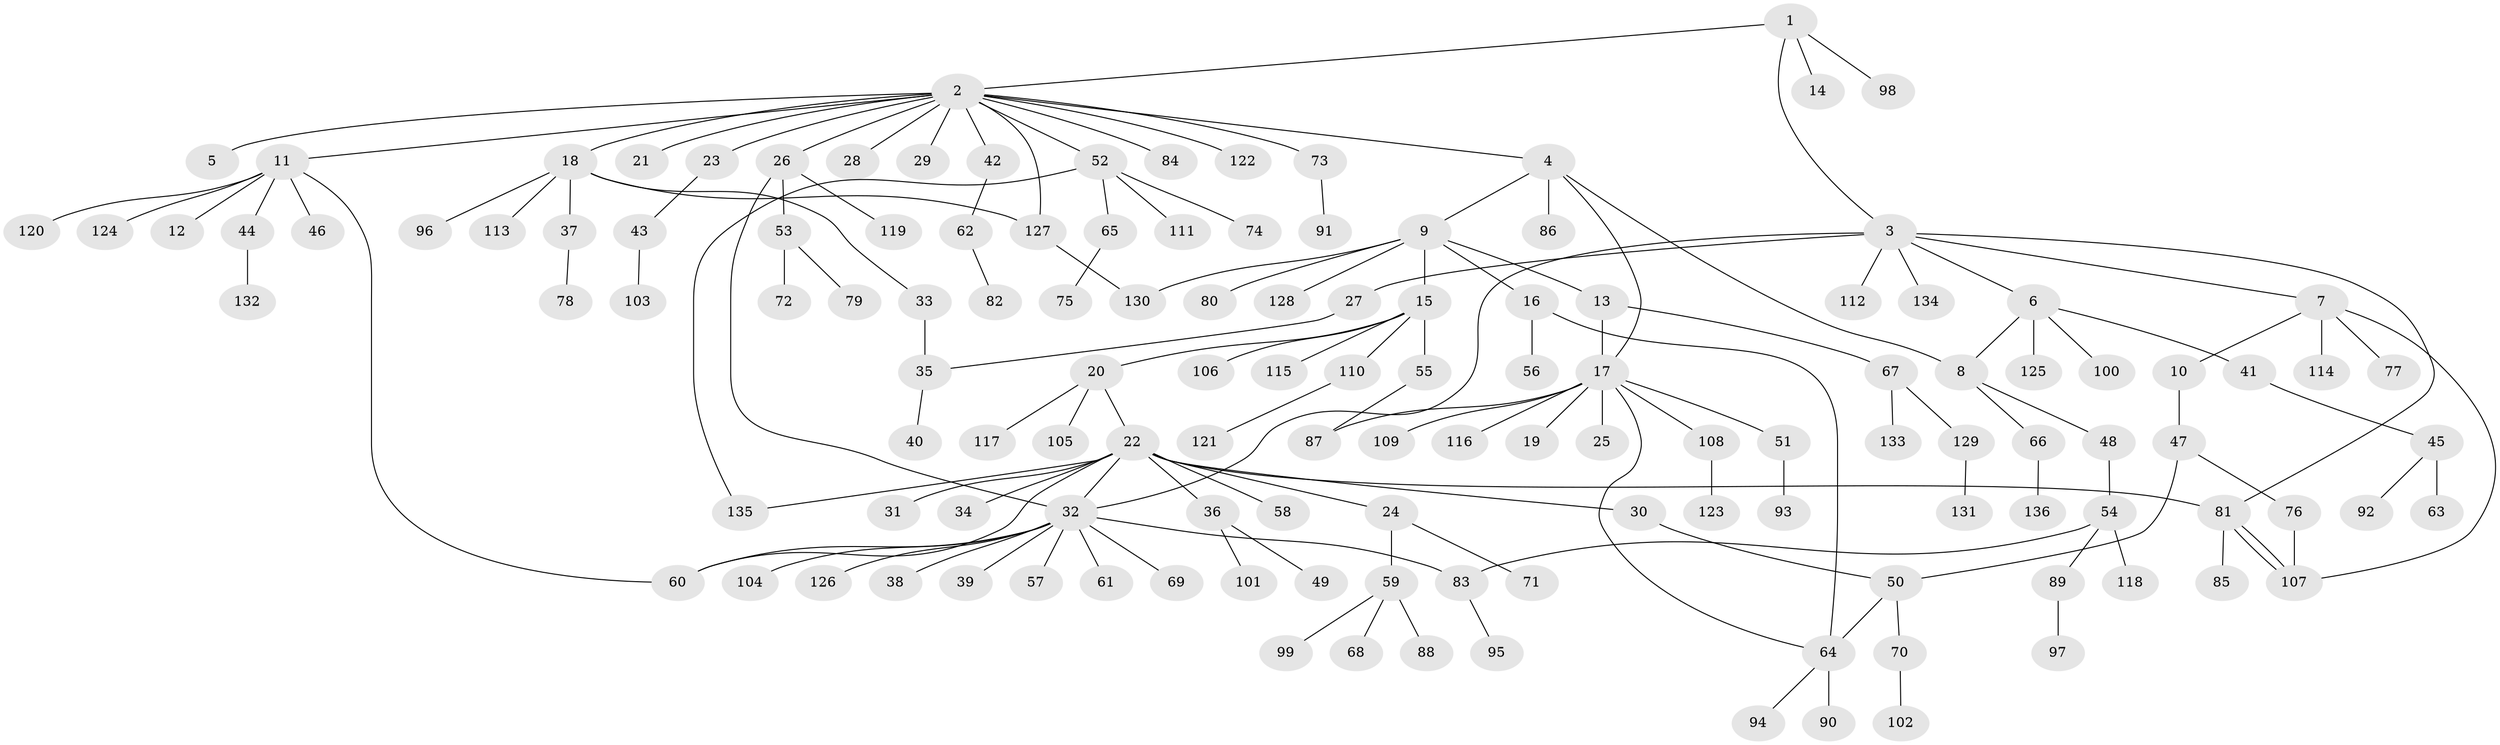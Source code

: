 // coarse degree distribution, {3: 0.09090909090909091, 15: 0.010101010101010102, 10: 0.020202020202020204, 4: 0.06060606060606061, 1: 0.5454545454545454, 8: 0.010101010101010102, 6: 0.020202020202020204, 5: 0.020202020202020204, 9: 0.010101010101010102, 2: 0.20202020202020202, 11: 0.010101010101010102}
// Generated by graph-tools (version 1.1) at 2025/51/02/27/25 19:51:55]
// undirected, 136 vertices, 154 edges
graph export_dot {
graph [start="1"]
  node [color=gray90,style=filled];
  1;
  2;
  3;
  4;
  5;
  6;
  7;
  8;
  9;
  10;
  11;
  12;
  13;
  14;
  15;
  16;
  17;
  18;
  19;
  20;
  21;
  22;
  23;
  24;
  25;
  26;
  27;
  28;
  29;
  30;
  31;
  32;
  33;
  34;
  35;
  36;
  37;
  38;
  39;
  40;
  41;
  42;
  43;
  44;
  45;
  46;
  47;
  48;
  49;
  50;
  51;
  52;
  53;
  54;
  55;
  56;
  57;
  58;
  59;
  60;
  61;
  62;
  63;
  64;
  65;
  66;
  67;
  68;
  69;
  70;
  71;
  72;
  73;
  74;
  75;
  76;
  77;
  78;
  79;
  80;
  81;
  82;
  83;
  84;
  85;
  86;
  87;
  88;
  89;
  90;
  91;
  92;
  93;
  94;
  95;
  96;
  97;
  98;
  99;
  100;
  101;
  102;
  103;
  104;
  105;
  106;
  107;
  108;
  109;
  110;
  111;
  112;
  113;
  114;
  115;
  116;
  117;
  118;
  119;
  120;
  121;
  122;
  123;
  124;
  125;
  126;
  127;
  128;
  129;
  130;
  131;
  132;
  133;
  134;
  135;
  136;
  1 -- 2;
  1 -- 3;
  1 -- 14;
  1 -- 98;
  2 -- 4;
  2 -- 5;
  2 -- 11;
  2 -- 18;
  2 -- 21;
  2 -- 23;
  2 -- 26;
  2 -- 28;
  2 -- 29;
  2 -- 42;
  2 -- 52;
  2 -- 73;
  2 -- 84;
  2 -- 122;
  2 -- 127;
  3 -- 6;
  3 -- 7;
  3 -- 27;
  3 -- 32;
  3 -- 81;
  3 -- 112;
  3 -- 134;
  4 -- 8;
  4 -- 9;
  4 -- 17;
  4 -- 86;
  6 -- 8;
  6 -- 41;
  6 -- 100;
  6 -- 125;
  7 -- 10;
  7 -- 77;
  7 -- 107;
  7 -- 114;
  8 -- 48;
  8 -- 66;
  9 -- 13;
  9 -- 15;
  9 -- 16;
  9 -- 80;
  9 -- 128;
  9 -- 130;
  10 -- 47;
  11 -- 12;
  11 -- 44;
  11 -- 46;
  11 -- 60;
  11 -- 120;
  11 -- 124;
  13 -- 17;
  13 -- 67;
  15 -- 20;
  15 -- 55;
  15 -- 106;
  15 -- 110;
  15 -- 115;
  16 -- 56;
  16 -- 64;
  17 -- 19;
  17 -- 25;
  17 -- 51;
  17 -- 64;
  17 -- 87;
  17 -- 108;
  17 -- 109;
  17 -- 116;
  18 -- 33;
  18 -- 37;
  18 -- 96;
  18 -- 113;
  18 -- 127;
  20 -- 22;
  20 -- 105;
  20 -- 117;
  22 -- 24;
  22 -- 30;
  22 -- 31;
  22 -- 32;
  22 -- 34;
  22 -- 36;
  22 -- 58;
  22 -- 60;
  22 -- 81;
  22 -- 135;
  23 -- 43;
  24 -- 59;
  24 -- 71;
  26 -- 32;
  26 -- 53;
  26 -- 119;
  27 -- 35;
  30 -- 50;
  32 -- 38;
  32 -- 39;
  32 -- 57;
  32 -- 60;
  32 -- 61;
  32 -- 69;
  32 -- 83;
  32 -- 104;
  32 -- 126;
  33 -- 35;
  35 -- 40;
  36 -- 49;
  36 -- 101;
  37 -- 78;
  41 -- 45;
  42 -- 62;
  43 -- 103;
  44 -- 132;
  45 -- 63;
  45 -- 92;
  47 -- 50;
  47 -- 76;
  48 -- 54;
  50 -- 64;
  50 -- 70;
  51 -- 93;
  52 -- 65;
  52 -- 74;
  52 -- 111;
  52 -- 135;
  53 -- 72;
  53 -- 79;
  54 -- 83;
  54 -- 89;
  54 -- 118;
  55 -- 87;
  59 -- 68;
  59 -- 88;
  59 -- 99;
  62 -- 82;
  64 -- 90;
  64 -- 94;
  65 -- 75;
  66 -- 136;
  67 -- 129;
  67 -- 133;
  70 -- 102;
  73 -- 91;
  76 -- 107;
  81 -- 85;
  81 -- 107;
  81 -- 107;
  83 -- 95;
  89 -- 97;
  108 -- 123;
  110 -- 121;
  127 -- 130;
  129 -- 131;
}
